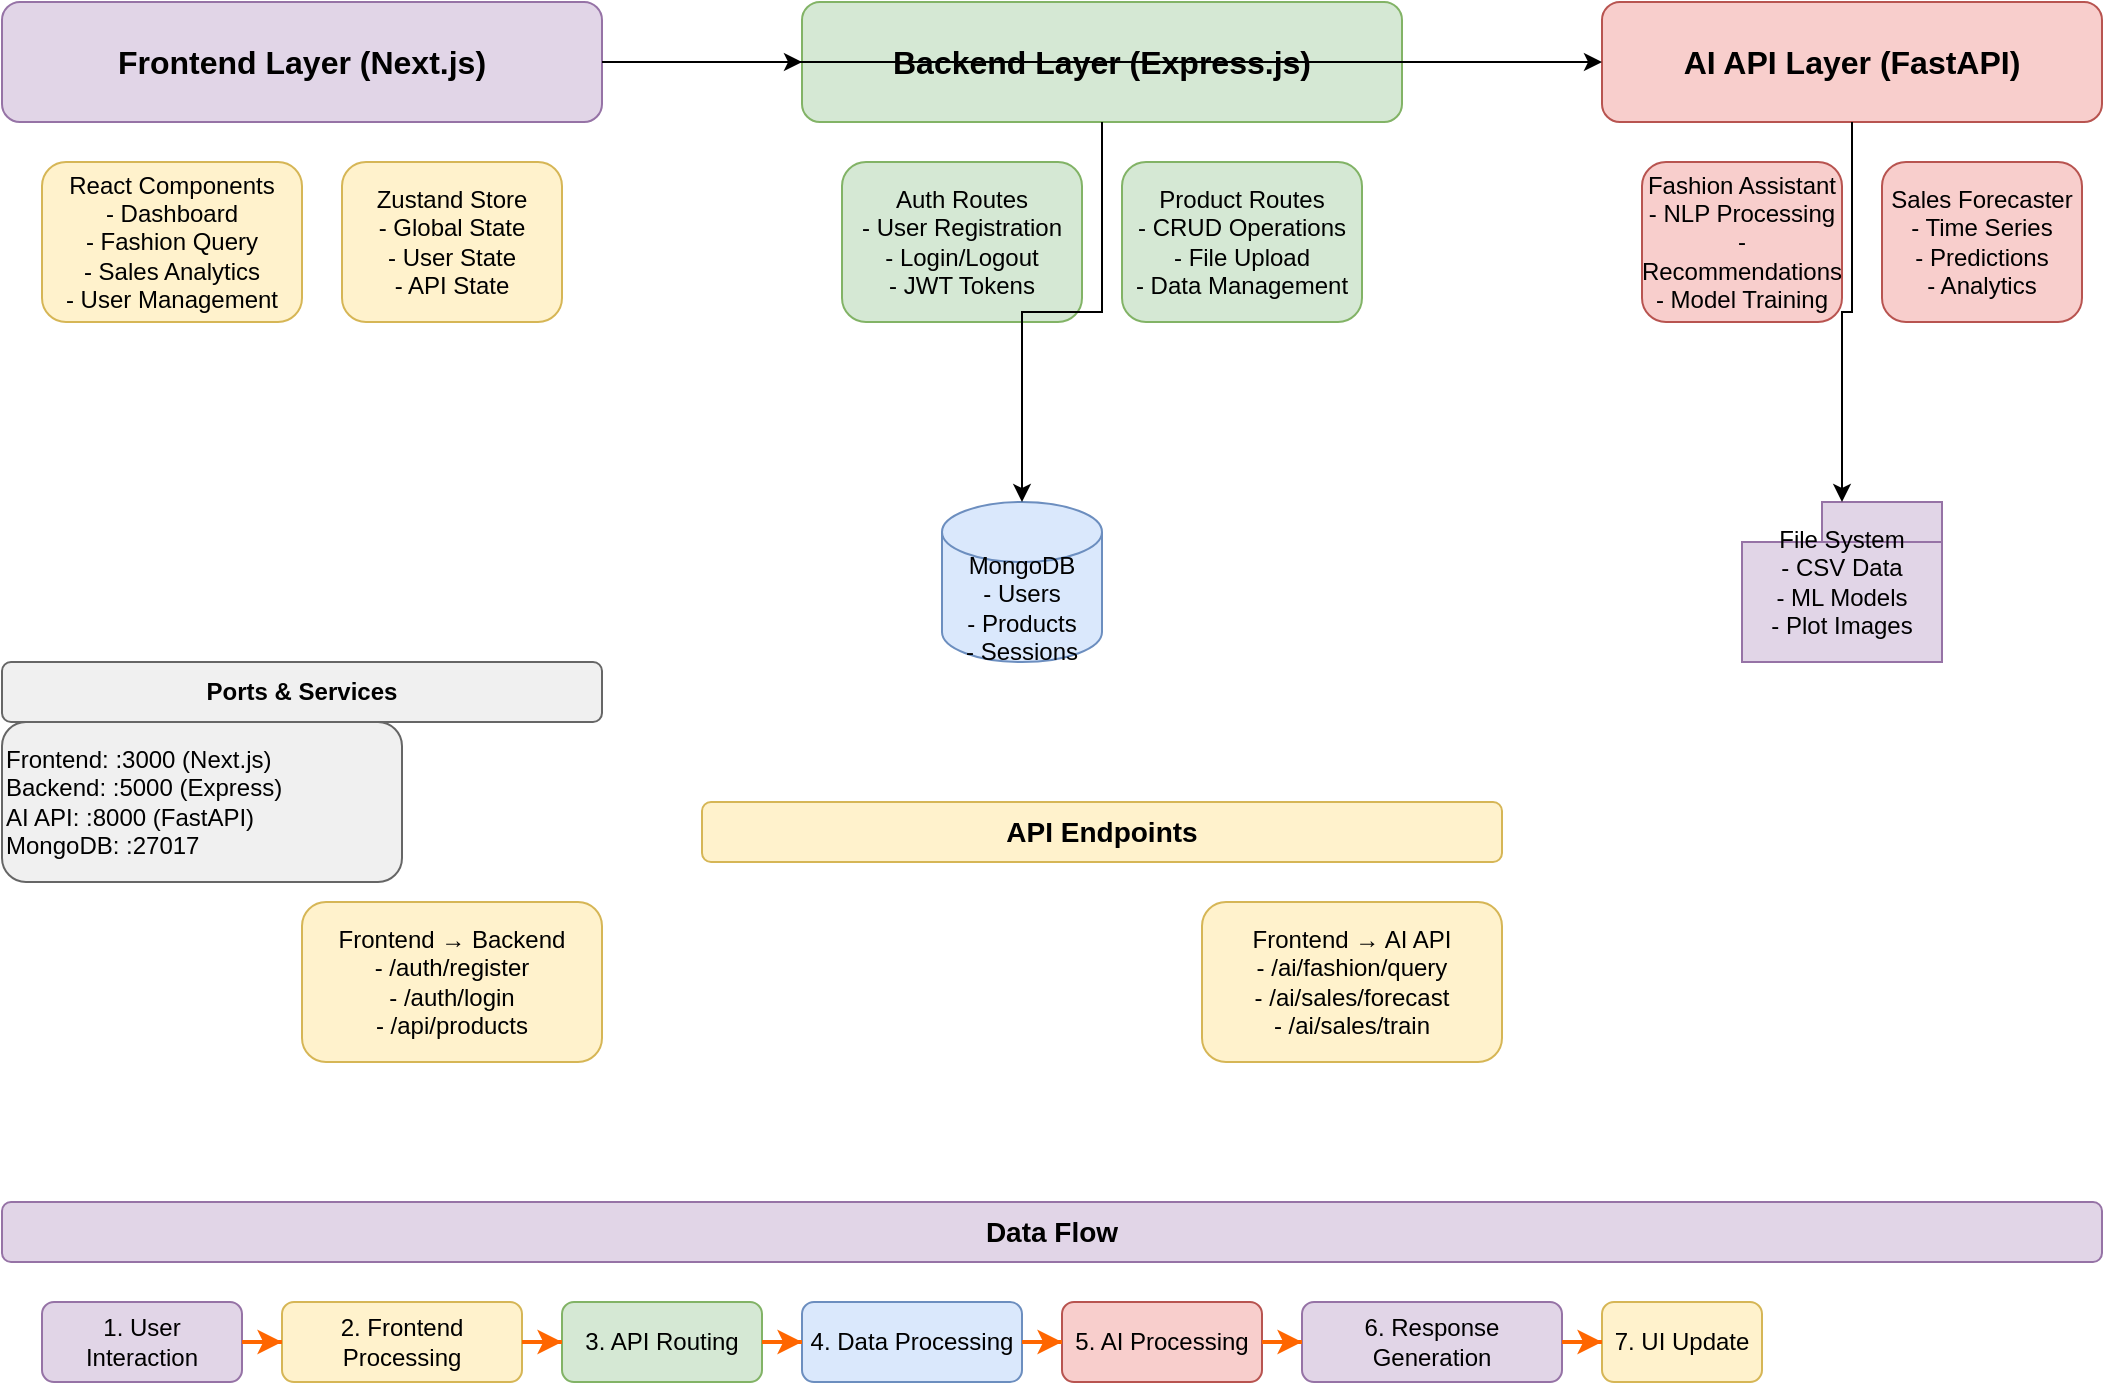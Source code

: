 <mxfile version="24.0.0">
  <diagram name="Aizy System Architecture" id="system-architecture">
    <mxGraphModel dx="1422" dy="794" grid="1" gridSize="10" guides="1" tooltips="1" connect="1" arrows="1" fold="1" page="1" pageScale="1" pageWidth="1169" pageHeight="827" math="0" shadow="0">
      <root>
        <mxCell id="0" />
        <mxCell id="1" parent="0" />
        
        <!-- Frontend Layer -->
        <mxCell id="frontend-layer" value="Frontend Layer (Next.js)" style="rounded=1;whiteSpace=wrap;html=1;fillColor=#e1d5e7;strokeColor=#9673a6;fontSize=16;fontStyle=1;" vertex="1" parent="1">
          <mxGeometry x="50" y="50" width="300" height="60" as="geometry" />
        </mxCell>
        
        <mxCell id="react-components" value="React Components&#xa;- Dashboard&#xa;- Fashion Query&#xa;- Sales Analytics&#xa;- User Management" style="rounded=1;whiteSpace=wrap;html=1;fillColor=#fff2cc;strokeColor=#d6b656;" vertex="1" parent="1">
          <mxGeometry x="70" y="130" width="130" height="80" as="geometry" />
        </mxCell>
        
        <mxCell id="zustand-store" value="Zustand Store&#xa;- Global State&#xa;- User State&#xa;- API State" style="rounded=1;whiteSpace=wrap;html=1;fillColor=#fff2cc;strokeColor=#d6b656;" vertex="1" parent="1">
          <mxGeometry x="220" y="130" width="110" height="80" as="geometry" />
        </mxCell>
        
        <!-- Backend Layer -->
        <mxCell id="backend-layer" value="Backend Layer (Express.js)" style="rounded=1;whiteSpace=wrap;html=1;fillColor=#d5e8d4;strokeColor=#82b366;fontSize=16;fontStyle=1;" vertex="1" parent="1">
          <mxGeometry x="450" y="50" width="300" height="60" as="geometry" />
        </mxCell>
        
        <mxCell id="auth-routes" value="Auth Routes&#xa;- User Registration&#xa;- Login/Logout&#xa;- JWT Tokens" style="rounded=1;whiteSpace=wrap;html=1;fillColor=#d5e8d4;strokeColor=#82b366;" vertex="1" parent="1">
          <mxGeometry x="470" y="130" width="120" height="80" as="geometry" />
        </mxCell>
        
        <mxCell id="product-routes" value="Product Routes&#xa;- CRUD Operations&#xa;- File Upload&#xa;- Data Management" style="rounded=1;whiteSpace=wrap;html=1;fillColor=#d5e8d4;strokeColor=#82b366;" vertex="1" parent="1">
          <mxGeometry x="610" y="130" width="120" height="80" as="geometry" />
        </mxCell>
        
        <!-- AI API Layer -->
        <mxCell id="ai-layer" value="AI API Layer (FastAPI)" style="rounded=1;whiteSpace=wrap;html=1;fillColor=#f8cecc;strokeColor=#b85450;fontSize=16;fontStyle=1;" vertex="1" parent="1">
          <mxGeometry x="850" y="50" width="250" height="60" as="geometry" />
        </mxCell>
        
        <mxCell id="fashion-ai" value="Fashion Assistant&#xa;- NLP Processing&#xa;- Recommendations&#xa;- Model Training" style="rounded=1;whiteSpace=wrap;html=1;fillColor=#f8cecc;strokeColor=#b85450;" vertex="1" parent="1">
          <mxGeometry x="870" y="130" width="100" height="80" as="geometry" />
        </mxCell>
        
        <mxCell id="sales-ai" value="Sales Forecaster&#xa;- Time Series&#xa;- Predictions&#xa;- Analytics" style="rounded=1;whiteSpace=wrap;html=1;fillColor=#f8cecc;strokeColor=#b85450;" vertex="1" parent="1">
          <mxGeometry x="990" y="130" width="100" height="80" as="geometry" />
        </mxCell>
        
        <!-- Database Layer -->
        <mxCell id="mongodb" value="MongoDB&#xa;- Users&#xa;- Products&#xa;- Sessions" style="shape=cylinder3;whiteSpace=wrap;html=1;boundedLbl=1;backgroundOutline=1;size=15;fillColor=#dae8fc;strokeColor=#6c8ebf;" vertex="1" parent="1">
          <mxGeometry x="520" y="300" width="80" height="80" as="geometry" />
        </mxCell>
        
        <!-- File System -->
        <mxCell id="file-system" value="File System&#xa;- CSV Data&#xa;- ML Models&#xa;- Plot Images" style="shape=folder;whiteSpace=wrap;html=1;fillColor=#e1d5e7;strokeColor=#9673a6;" vertex="1" parent="1">
          <mxGeometry x="920" y="300" width="100" height="80" as="geometry" />
        </mxCell>
        
        <!-- API Endpoints -->
        <mxCell id="api-endpoints" value="API Endpoints" style="rounded=1;whiteSpace=wrap;html=1;fillColor=#fff2cc;strokeColor=#d6b656;fontSize=14;fontStyle=1;" vertex="1" parent="1">
          <mxGeometry x="400" y="450" width="400" height="30" as="geometry" />
        </mxCell>
        
        <mxCell id="frontend-apis" value="Frontend → Backend&#xa;- /auth/register&#xa;- /auth/login&#xa;- /api/products" style="rounded=1;whiteSpace=wrap;html=1;fillColor=#fff2cc;strokeColor=#d6b656;" vertex="1" parent="1">
          <mxGeometry x="200" y="500" width="150" height="80" as="geometry" />
        </mxCell>
        
        <mxCell id="ai-apis" value="Frontend → AI API&#xa;- /ai/fashion/query&#xa;- /ai/sales/forecast&#xa;- /ai/sales/train" style="rounded=1;whiteSpace=wrap;html=1;fillColor=#fff2cc;strokeColor=#d6b656;" vertex="1" parent="1">
          <mxGeometry x="650" y="500" width="150" height="80" as="geometry" />
        </mxCell>
        
        <!-- Data Flow -->
        <mxCell id="data-flow" value="Data Flow" style="rounded=1;whiteSpace=wrap;html=1;fillColor=#e1d5e7;strokeColor=#9673a6;fontSize=14;fontStyle=1;" vertex="1" parent="1">
          <mxGeometry x="50" y="650" width="1050" height="30" as="geometry" />
        </mxCell>
        
        <mxCell id="flow-1" value="1. User Interaction" style="rounded=1;whiteSpace=wrap;html=1;fillColor=#e1d5e7;strokeColor=#9673a6;" vertex="1" parent="1">
          <mxGeometry x="70" y="700" width="100" height="40" as="geometry" />
        </mxCell>
        
        <mxCell id="flow-2" value="2. Frontend Processing" style="rounded=1;whiteSpace=wrap;html=1;fillColor=#fff2cc;strokeColor=#d6b656;" vertex="1" parent="1">
          <mxGeometry x="190" y="700" width="120" height="40" as="geometry" />
        </mxCell>
        
        <mxCell id="flow-3" value="3. API Routing" style="rounded=1;whiteSpace=wrap;html=1;fillColor=#d5e8d4;strokeColor=#82b366;" vertex="1" parent="1">
          <mxGeometry x="330" y="700" width="100" height="40" as="geometry" />
        </mxCell>
        
        <mxCell id="flow-4" value="4. Data Processing" style="rounded=1;whiteSpace=wrap;html=1;fillColor=#dae8fc;strokeColor=#6c8ebf;" vertex="1" parent="1">
          <mxGeometry x="450" y="700" width="110" height="40" as="geometry" />
        </mxCell>
        
        <mxCell id="flow-5" value="5. AI Processing" style="rounded=1;whiteSpace=wrap;html=1;fillColor=#f8cecc;strokeColor=#b85450;" vertex="1" parent="1">
          <mxGeometry x="580" y="700" width="100" height="40" as="geometry" />
        </mxCell>
        
        <mxCell id="flow-6" value="6. Response Generation" style="rounded=1;whiteSpace=wrap;html=1;fillColor=#e1d5e7;strokeColor=#9673a6;" vertex="1" parent="1">
          <mxGeometry x="700" y="700" width="130" height="40" as="geometry" />
        </mxCell>
        
        <mxCell id="flow-7" value="7. UI Update" style="rounded=1;whiteSpace=wrap;html=1;fillColor=#fff2cc;strokeColor=#d6b656;" vertex="1" parent="1">
          <mxGeometry x="850" y="700" width="80" height="40" as="geometry" />
        </mxCell>
        
        <!-- Connections -->
        <mxCell id="conn1" style="edgeStyle=orthogonalEdgeStyle;rounded=0;orthogonalLoop=1;jettySize=auto;html=1;" edge="1" parent="1" source="frontend-layer" target="backend-layer">
          <mxGeometry relative="1" as="geometry" />
        </mxCell>
        
        <mxCell id="conn2" style="edgeStyle=orthogonalEdgeStyle;rounded=0;orthogonalLoop=1;jettySize=auto;html=1;" edge="1" parent="1" source="frontend-layer" target="ai-layer">
          <mxGeometry relative="1" as="geometry" />
        </mxCell>
        
        <mxCell id="conn3" style="edgeStyle=orthogonalEdgeStyle;rounded=0;orthogonalLoop=1;jettySize=auto;html=1;" edge="1" parent="1" source="backend-layer" target="mongodb">
          <mxGeometry relative="1" as="geometry" />
        </mxCell>
        
        <mxCell id="conn4" style="edgeStyle=orthogonalEdgeStyle;rounded=0;orthogonalLoop=1;jettySize=auto;html=1;" edge="1" parent="1" source="ai-layer" target="file-system">
          <mxGeometry relative="1" as="geometry" />
        </mxCell>
        
        <!-- Flow Arrows -->
        <mxCell id="flow-arrow1" style="edgeStyle=orthogonalEdgeStyle;rounded=0;orthogonalLoop=1;jettySize=auto;html=1;strokeColor=#FF6600;strokeWidth=2;" edge="1" parent="1" source="flow-1" target="flow-2">
          <mxGeometry relative="1" as="geometry" />
        </mxCell>
        
        <mxCell id="flow-arrow2" style="edgeStyle=orthogonalEdgeStyle;rounded=0;orthogonalLoop=1;jettySize=auto;html=1;strokeColor=#FF6600;strokeWidth=2;" edge="1" parent="1" source="flow-2" target="flow-3">
          <mxGeometry relative="1" as="geometry" />
        </mxCell>
        
        <mxCell id="flow-arrow3" style="edgeStyle=orthogonalEdgeStyle;rounded=0;orthogonalLoop=1;jettySize=auto;html=1;strokeColor=#FF6600;strokeWidth=2;" edge="1" parent="1" source="flow-3" target="flow-4">
          <mxGeometry relative="1" as="geometry" />
        </mxCell>
        
        <mxCell id="flow-arrow4" style="edgeStyle=orthogonalEdgeStyle;rounded=0;orthogonalLoop=1;jettySize=auto;html=1;strokeColor=#FF6600;strokeWidth=2;" edge="1" parent="1" source="flow-4" target="flow-5">
          <mxGeometry relative="1" as="geometry" />
        </mxCell>
        
        <mxCell id="flow-arrow5" style="edgeStyle=orthogonalEdgeStyle;rounded=0;orthogonalLoop=1;jettySize=auto;html=1;strokeColor=#FF6600;strokeWidth=2;" edge="1" parent="1" source="flow-5" target="flow-6">
          <mxGeometry relative="1" as="geometry" />
        </mxCell>
        
        <mxCell id="flow-arrow6" style="edgeStyle=orthogonalEdgeStyle;rounded=0;orthogonalLoop=1;jettySize=auto;html=1;strokeColor=#FF6600;strokeWidth=2;" edge="1" parent="1" source="flow-6" target="flow-7">
          <mxGeometry relative="1" as="geometry" />
        </mxCell>
        
        <!-- Ports -->
        <mxCell id="ports" value="Ports &amp; Services" style="rounded=1;whiteSpace=wrap;html=1;fillColor=#f0f0f0;strokeColor=#666666;fontSize=12;fontStyle=1;" vertex="1" parent="1">
          <mxGeometry x="50" y="380" width="300" height="30" as="geometry" />
        </mxCell>
        
        <mxCell id="port-info" value="Frontend: :3000 (Next.js)&#xa;Backend: :5000 (Express)&#xa;AI API: :8000 (FastAPI)&#xa;MongoDB: :27017" style="rounded=1;whiteSpace=wrap;html=1;fillColor=#f0f0f0;strokeColor=#666666;align=left;" vertex="1" parent="1">
          <mxGeometry x="50" y="410" width="200" height="80" as="geometry" />
        </mxCell>
      </root>
    </mxGraphModel>
  </diagram>
</mxfile>
